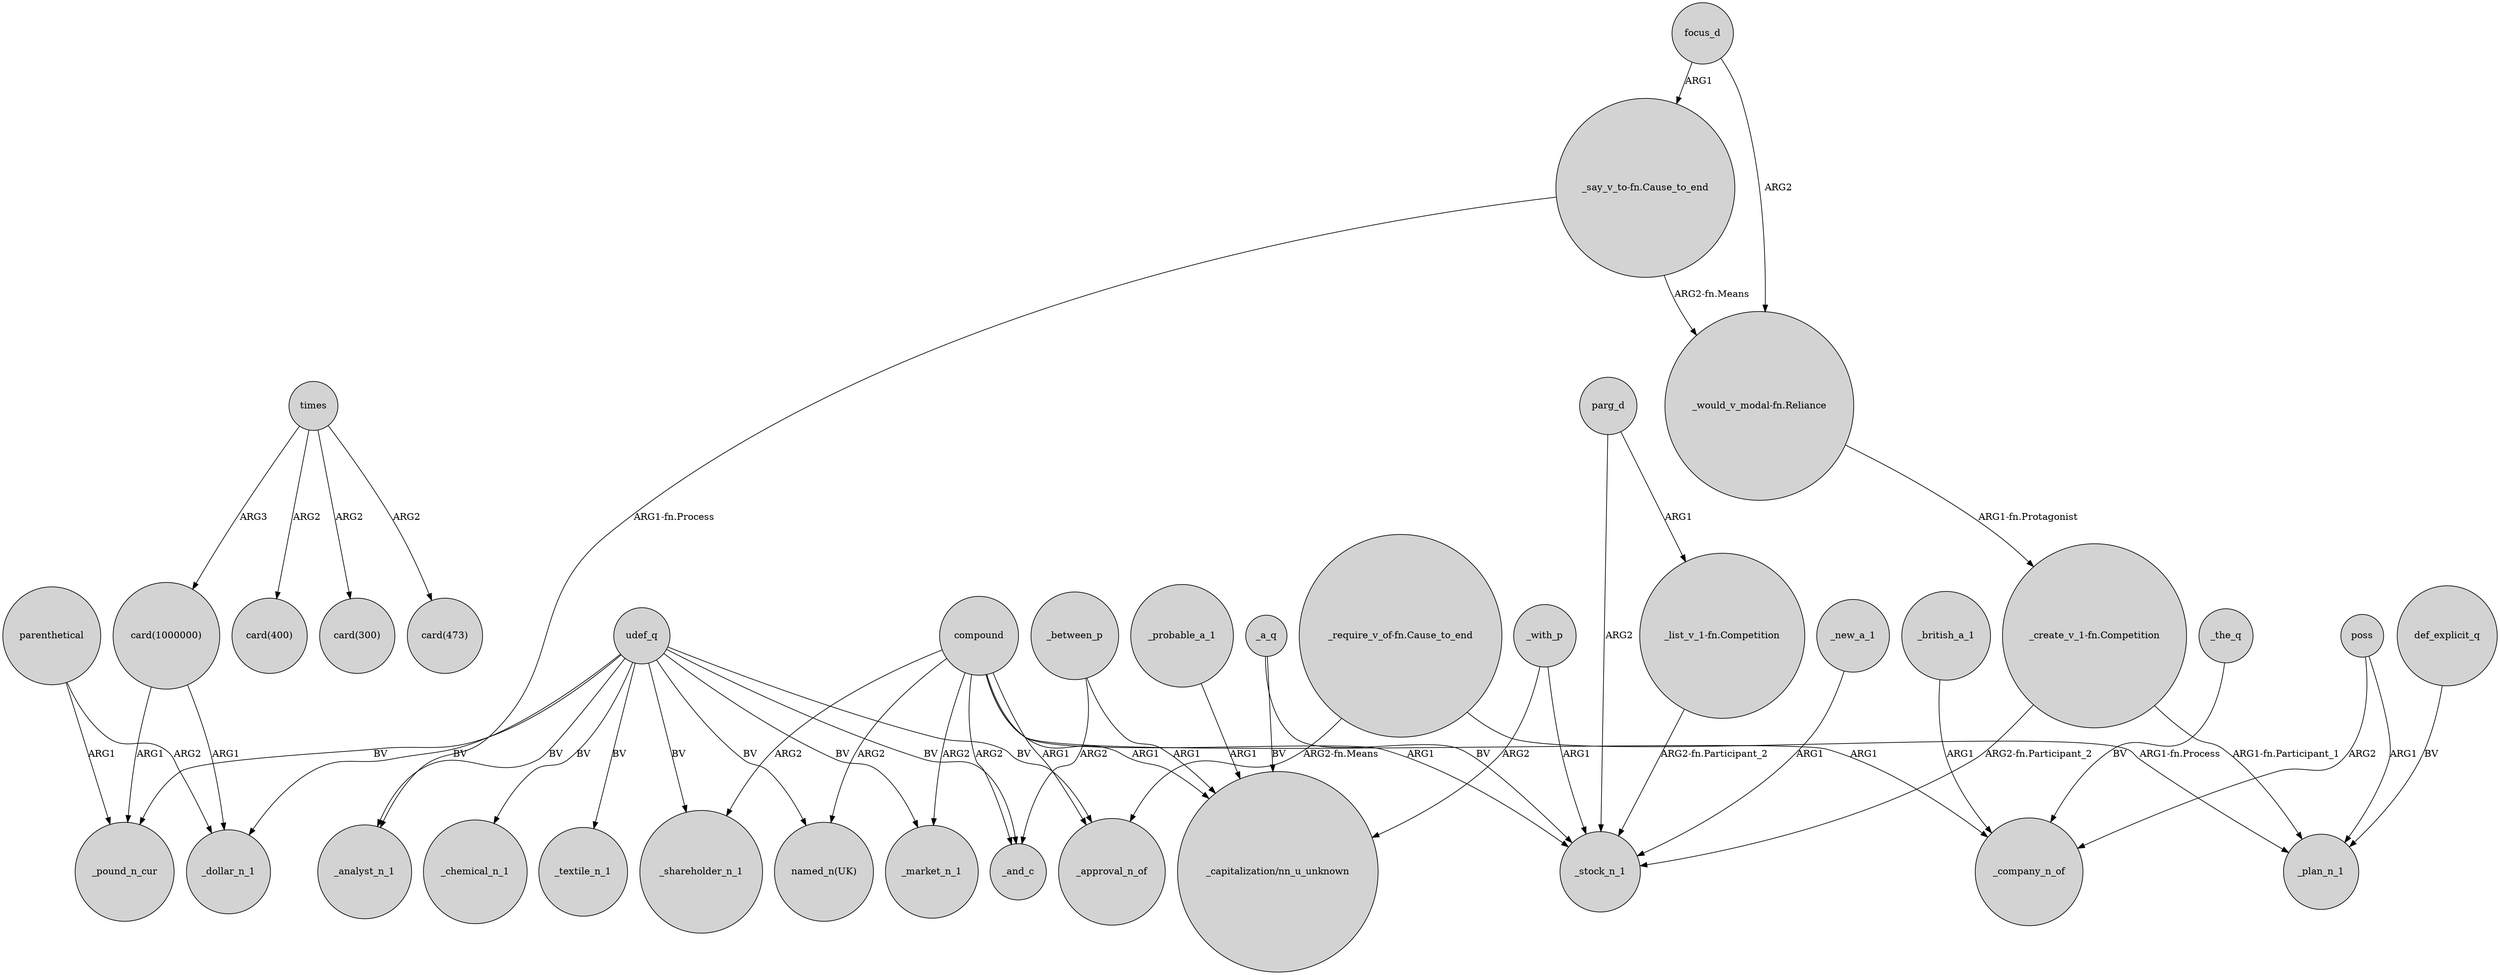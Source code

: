 digraph {
	node [shape=circle style=filled]
	udef_q -> _pound_n_cur [label=BV]
	udef_q -> _market_n_1 [label=BV]
	_probable_a_1 -> "_capitalization/nn_u_unknown" [label=ARG1]
	_with_p -> "_capitalization/nn_u_unknown" [label=ARG2]
	times -> "card(400)" [label=ARG2]
	udef_q -> _approval_n_of [label=BV]
	udef_q -> _textile_n_1 [label=BV]
	udef_q -> _analyst_n_1 [label=BV]
	compound -> _shareholder_n_1 [label=ARG2]
	udef_q -> _shareholder_n_1 [label=BV]
	focus_d -> "_say_v_to-fn.Cause_to_end" [label=ARG1]
	compound -> _market_n_1 [label=ARG2]
	def_explicit_q -> _plan_n_1 [label=BV]
	_new_a_1 -> _stock_n_1 [label=ARG1]
	compound -> "_capitalization/nn_u_unknown" [label=ARG1]
	_british_a_1 -> _company_n_of [label=ARG1]
	times -> "card(1000000)" [label=ARG3]
	focus_d -> "_would_v_modal-fn.Reliance" [label=ARG2]
	compound -> _company_n_of [label=ARG1]
	udef_q -> _and_c [label=BV]
	udef_q -> _chemical_n_1 [label=BV]
	parg_d -> _stock_n_1 [label=ARG2]
	times -> "card(300)" [label=ARG2]
	parenthetical -> _pound_n_cur [label=ARG1]
	compound -> _and_c [label=ARG2]
	compound -> _stock_n_1 [label=ARG1]
	"_create_v_1-fn.Competition" -> _stock_n_1 [label="ARG2-fn.Participant_2"]
	times -> "card(473)" [label=ARG2]
	parg_d -> "_list_v_1-fn.Competition" [label=ARG1]
	poss -> _company_n_of [label=ARG2]
	poss -> _plan_n_1 [label=ARG1]
	compound -> "named_n(UK)" [label=ARG2]
	udef_q -> "named_n(UK)" [label=BV]
	"_list_v_1-fn.Competition" -> _stock_n_1 [label="ARG2-fn.Participant_2"]
	"card(1000000)" -> _pound_n_cur [label=ARG1]
	"_create_v_1-fn.Competition" -> _plan_n_1 [label="ARG1-fn.Participant_1"]
	udef_q -> _dollar_n_1 [label=BV]
	"card(1000000)" -> _dollar_n_1 [label=ARG1]
	"_require_v_of-fn.Cause_to_end" -> _plan_n_1 [label="ARG1-fn.Process"]
	"_say_v_to-fn.Cause_to_end" -> "_would_v_modal-fn.Reliance" [label="ARG2-fn.Means"]
	"_require_v_of-fn.Cause_to_end" -> _approval_n_of [label="ARG2-fn.Means"]
	_between_p -> "_capitalization/nn_u_unknown" [label=ARG1]
	"_would_v_modal-fn.Reliance" -> "_create_v_1-fn.Competition" [label="ARG1-fn.Protagonist"]
	parenthetical -> _dollar_n_1 [label=ARG2]
	_with_p -> _stock_n_1 [label=ARG1]
	_the_q -> _company_n_of [label=BV]
	compound -> _approval_n_of [label=ARG1]
	"_say_v_to-fn.Cause_to_end" -> _analyst_n_1 [label="ARG1-fn.Process"]
	_a_q -> _stock_n_1 [label=BV]
	_between_p -> _and_c [label=ARG2]
	_a_q -> "_capitalization/nn_u_unknown" [label=BV]
}
